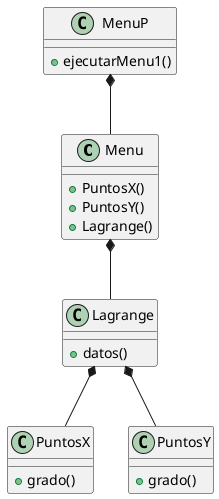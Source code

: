 @startuml Lagrange

Class Menu
Class MenuP
Class Lagrange
Class PuntosX
Class PuntosY

MenuP *-- Menu
Menu *-- Lagrange
Lagrange *-- PuntosX
Lagrange *-- PuntosY

Class MenuP{
    +ejecutarMenu1()
}
Class Menu { 
    +PuntosX()
    +PuntosY()
    +Lagrange()
    }
Class Lagrange{ 
    + datos() 
    }
Class PuntosX{
    + grado() 
    }
Class PuntosY{
    + grado() 
    }